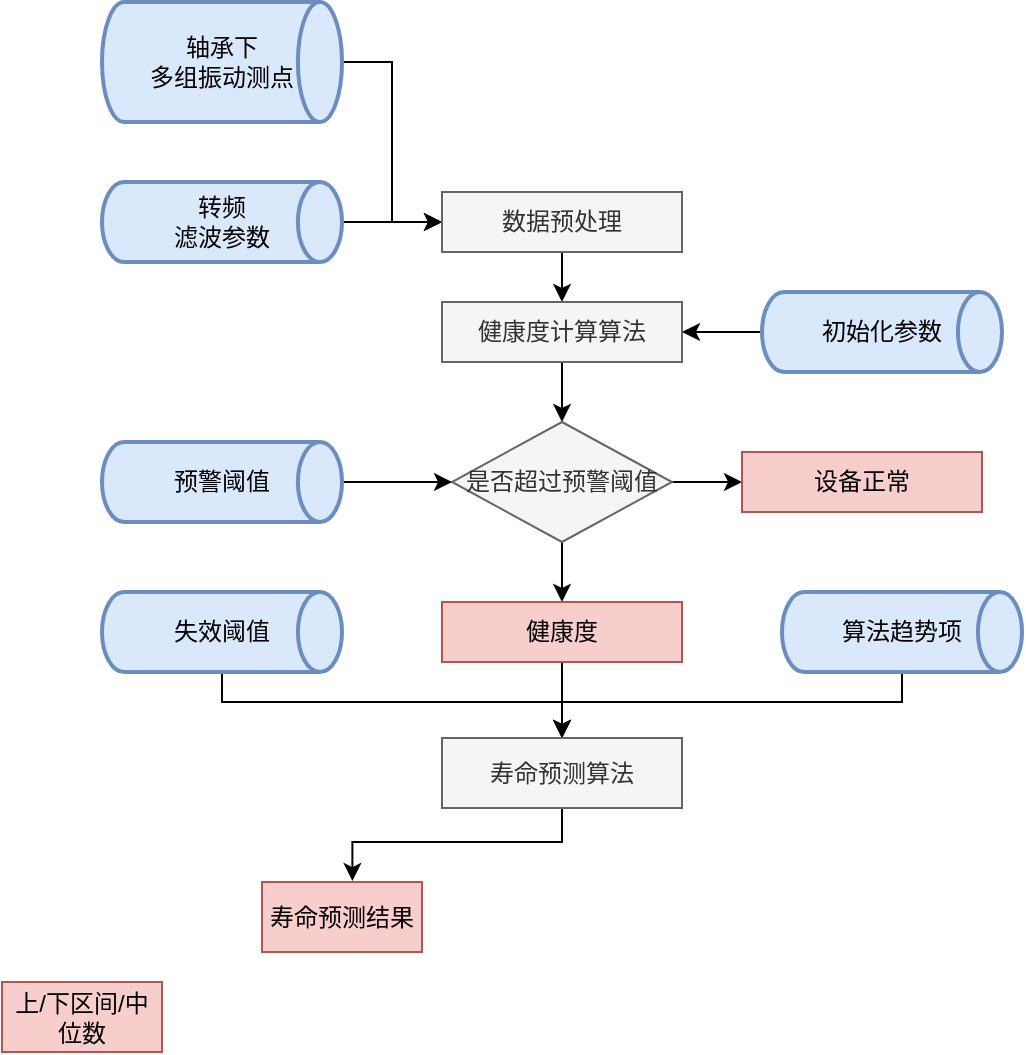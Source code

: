 <mxfile version="14.6.6" type="github">
  <diagram id="C5RBs43oDa-KdzZeNtuy" name="Page-1">
    <mxGraphModel dx="981" dy="527" grid="1" gridSize="10" guides="1" tooltips="1" connect="1" arrows="1" fold="1" page="1" pageScale="1" pageWidth="827" pageHeight="1169" math="0" shadow="0">
      <root>
        <mxCell id="WIyWlLk6GJQsqaUBKTNV-0" />
        <mxCell id="WIyWlLk6GJQsqaUBKTNV-1" parent="WIyWlLk6GJQsqaUBKTNV-0" />
        <mxCell id="xQYp_zpDM4I536Mhp9Ty-7" style="edgeStyle=orthogonalEdgeStyle;rounded=0;orthogonalLoop=1;jettySize=auto;html=1;entryX=0;entryY=0.5;entryDx=0;entryDy=0;" edge="1" parent="WIyWlLk6GJQsqaUBKTNV-1" source="xQYp_zpDM4I536Mhp9Ty-1" target="xQYp_zpDM4I536Mhp9Ty-6">
          <mxGeometry relative="1" as="geometry" />
        </mxCell>
        <mxCell id="xQYp_zpDM4I536Mhp9Ty-1" value="轴承下&lt;br&gt;多组振动测点" style="strokeWidth=2;html=1;shape=mxgraph.flowchart.direct_data;whiteSpace=wrap;fillColor=#dae8fc;strokeColor=#6c8ebf;" vertex="1" parent="WIyWlLk6GJQsqaUBKTNV-1">
          <mxGeometry x="220" y="190" width="120" height="60" as="geometry" />
        </mxCell>
        <mxCell id="xQYp_zpDM4I536Mhp9Ty-8" style="edgeStyle=orthogonalEdgeStyle;rounded=0;orthogonalLoop=1;jettySize=auto;html=1;entryX=0;entryY=0.5;entryDx=0;entryDy=0;" edge="1" parent="WIyWlLk6GJQsqaUBKTNV-1" source="xQYp_zpDM4I536Mhp9Ty-4" target="xQYp_zpDM4I536Mhp9Ty-6">
          <mxGeometry relative="1" as="geometry" />
        </mxCell>
        <mxCell id="xQYp_zpDM4I536Mhp9Ty-4" value="转频&lt;br&gt;滤波参数" style="strokeWidth=2;html=1;shape=mxgraph.flowchart.direct_data;whiteSpace=wrap;fillColor=#dae8fc;strokeColor=#6c8ebf;" vertex="1" parent="WIyWlLk6GJQsqaUBKTNV-1">
          <mxGeometry x="220" y="280" width="120" height="40" as="geometry" />
        </mxCell>
        <mxCell id="xQYp_zpDM4I536Mhp9Ty-15" style="edgeStyle=orthogonalEdgeStyle;rounded=0;orthogonalLoop=1;jettySize=auto;html=1;entryX=0.5;entryY=0;entryDx=0;entryDy=0;" edge="1" parent="WIyWlLk6GJQsqaUBKTNV-1" source="xQYp_zpDM4I536Mhp9Ty-6" target="xQYp_zpDM4I536Mhp9Ty-10">
          <mxGeometry relative="1" as="geometry" />
        </mxCell>
        <mxCell id="xQYp_zpDM4I536Mhp9Ty-6" value="数据预处理" style="rounded=0;whiteSpace=wrap;html=1;fillColor=#f5f5f5;strokeColor=#666666;fontColor=#333333;" vertex="1" parent="WIyWlLk6GJQsqaUBKTNV-1">
          <mxGeometry x="390" y="285" width="120" height="30" as="geometry" />
        </mxCell>
        <mxCell id="xQYp_zpDM4I536Mhp9Ty-16" style="edgeStyle=orthogonalEdgeStyle;rounded=0;orthogonalLoop=1;jettySize=auto;html=1;entryX=0.5;entryY=0;entryDx=0;entryDy=0;" edge="1" parent="WIyWlLk6GJQsqaUBKTNV-1" source="xQYp_zpDM4I536Mhp9Ty-10" target="xQYp_zpDM4I536Mhp9Ty-13">
          <mxGeometry relative="1" as="geometry" />
        </mxCell>
        <mxCell id="xQYp_zpDM4I536Mhp9Ty-10" value="健康度计算算法" style="rounded=0;whiteSpace=wrap;html=1;fillColor=#f5f5f5;strokeColor=#666666;fontColor=#333333;" vertex="1" parent="WIyWlLk6GJQsqaUBKTNV-1">
          <mxGeometry x="390" y="340" width="120" height="30" as="geometry" />
        </mxCell>
        <mxCell id="xQYp_zpDM4I536Mhp9Ty-17" style="edgeStyle=orthogonalEdgeStyle;rounded=0;orthogonalLoop=1;jettySize=auto;html=1;entryX=1;entryY=0.5;entryDx=0;entryDy=0;" edge="1" parent="WIyWlLk6GJQsqaUBKTNV-1" source="xQYp_zpDM4I536Mhp9Ty-11" target="xQYp_zpDM4I536Mhp9Ty-10">
          <mxGeometry relative="1" as="geometry" />
        </mxCell>
        <mxCell id="xQYp_zpDM4I536Mhp9Ty-11" value="初始化参数" style="strokeWidth=2;html=1;shape=mxgraph.flowchart.direct_data;whiteSpace=wrap;fillColor=#dae8fc;strokeColor=#6c8ebf;" vertex="1" parent="WIyWlLk6GJQsqaUBKTNV-1">
          <mxGeometry x="550" y="335" width="120" height="40" as="geometry" />
        </mxCell>
        <mxCell id="xQYp_zpDM4I536Mhp9Ty-23" style="edgeStyle=orthogonalEdgeStyle;rounded=0;orthogonalLoop=1;jettySize=auto;html=1;entryX=0.5;entryY=0;entryDx=0;entryDy=0;" edge="1" parent="WIyWlLk6GJQsqaUBKTNV-1" source="xQYp_zpDM4I536Mhp9Ty-13" target="xQYp_zpDM4I536Mhp9Ty-22">
          <mxGeometry relative="1" as="geometry" />
        </mxCell>
        <mxCell id="xQYp_zpDM4I536Mhp9Ty-26" style="edgeStyle=orthogonalEdgeStyle;rounded=0;orthogonalLoop=1;jettySize=auto;html=1;entryX=0;entryY=0.5;entryDx=0;entryDy=0;" edge="1" parent="WIyWlLk6GJQsqaUBKTNV-1" source="xQYp_zpDM4I536Mhp9Ty-13" target="xQYp_zpDM4I536Mhp9Ty-19">
          <mxGeometry relative="1" as="geometry" />
        </mxCell>
        <mxCell id="xQYp_zpDM4I536Mhp9Ty-13" value="是否超过预警阈值" style="rhombus;whiteSpace=wrap;html=1;fillColor=#f5f5f5;strokeColor=#666666;fontColor=#333333;" vertex="1" parent="WIyWlLk6GJQsqaUBKTNV-1">
          <mxGeometry x="395" y="400" width="110" height="60" as="geometry" />
        </mxCell>
        <mxCell id="xQYp_zpDM4I536Mhp9Ty-19" value="设备正常" style="rounded=0;whiteSpace=wrap;html=1;fillColor=#f8cecc;strokeColor=#b85450;" vertex="1" parent="WIyWlLk6GJQsqaUBKTNV-1">
          <mxGeometry x="540" y="415" width="120" height="30" as="geometry" />
        </mxCell>
        <mxCell id="xQYp_zpDM4I536Mhp9Ty-33" style="edgeStyle=orthogonalEdgeStyle;rounded=0;orthogonalLoop=1;jettySize=auto;html=1;entryX=0.5;entryY=0;entryDx=0;entryDy=0;" edge="1" parent="WIyWlLk6GJQsqaUBKTNV-1" source="xQYp_zpDM4I536Mhp9Ty-22" target="xQYp_zpDM4I536Mhp9Ty-30">
          <mxGeometry relative="1" as="geometry" />
        </mxCell>
        <mxCell id="xQYp_zpDM4I536Mhp9Ty-22" value="健康度" style="rounded=0;whiteSpace=wrap;html=1;fillColor=#f8cecc;strokeColor=#b85450;" vertex="1" parent="WIyWlLk6GJQsqaUBKTNV-1">
          <mxGeometry x="390" y="490" width="120" height="30" as="geometry" />
        </mxCell>
        <mxCell id="xQYp_zpDM4I536Mhp9Ty-25" style="edgeStyle=orthogonalEdgeStyle;rounded=0;orthogonalLoop=1;jettySize=auto;html=1;entryX=0;entryY=0.5;entryDx=0;entryDy=0;" edge="1" parent="WIyWlLk6GJQsqaUBKTNV-1" source="xQYp_zpDM4I536Mhp9Ty-24" target="xQYp_zpDM4I536Mhp9Ty-13">
          <mxGeometry relative="1" as="geometry" />
        </mxCell>
        <mxCell id="xQYp_zpDM4I536Mhp9Ty-24" value="预警阈值" style="strokeWidth=2;html=1;shape=mxgraph.flowchart.direct_data;whiteSpace=wrap;fillColor=#dae8fc;strokeColor=#6c8ebf;" vertex="1" parent="WIyWlLk6GJQsqaUBKTNV-1">
          <mxGeometry x="220" y="410" width="120" height="40" as="geometry" />
        </mxCell>
        <mxCell id="xQYp_zpDM4I536Mhp9Ty-31" value="" style="edgeStyle=orthogonalEdgeStyle;rounded=0;orthogonalLoop=1;jettySize=auto;html=1;entryX=0.5;entryY=0;entryDx=0;entryDy=0;" edge="1" parent="WIyWlLk6GJQsqaUBKTNV-1" source="xQYp_zpDM4I536Mhp9Ty-28" target="xQYp_zpDM4I536Mhp9Ty-30">
          <mxGeometry relative="1" as="geometry">
            <Array as="points">
              <mxPoint x="280" y="540" />
              <mxPoint x="450" y="540" />
            </Array>
          </mxGeometry>
        </mxCell>
        <mxCell id="xQYp_zpDM4I536Mhp9Ty-28" value="失效阈值" style="strokeWidth=2;html=1;shape=mxgraph.flowchart.direct_data;whiteSpace=wrap;fillColor=#dae8fc;strokeColor=#6c8ebf;" vertex="1" parent="WIyWlLk6GJQsqaUBKTNV-1">
          <mxGeometry x="220" y="485" width="120" height="40" as="geometry" />
        </mxCell>
        <mxCell id="xQYp_zpDM4I536Mhp9Ty-32" style="edgeStyle=orthogonalEdgeStyle;rounded=0;orthogonalLoop=1;jettySize=auto;html=1;entryX=0.5;entryY=0;entryDx=0;entryDy=0;" edge="1" parent="WIyWlLk6GJQsqaUBKTNV-1" source="xQYp_zpDM4I536Mhp9Ty-29" target="xQYp_zpDM4I536Mhp9Ty-30">
          <mxGeometry relative="1" as="geometry">
            <mxPoint x="450" y="550" as="targetPoint" />
            <Array as="points">
              <mxPoint x="620" y="540" />
              <mxPoint x="450" y="540" />
            </Array>
          </mxGeometry>
        </mxCell>
        <mxCell id="xQYp_zpDM4I536Mhp9Ty-29" value="算法趋势项" style="strokeWidth=2;html=1;shape=mxgraph.flowchart.direct_data;whiteSpace=wrap;fillColor=#dae8fc;strokeColor=#6c8ebf;" vertex="1" parent="WIyWlLk6GJQsqaUBKTNV-1">
          <mxGeometry x="560" y="485" width="120" height="40" as="geometry" />
        </mxCell>
        <mxCell id="xQYp_zpDM4I536Mhp9Ty-37" style="edgeStyle=orthogonalEdgeStyle;rounded=0;orthogonalLoop=1;jettySize=auto;html=1;entryX=0.565;entryY=-0.013;entryDx=0;entryDy=0;exitX=0.5;exitY=1;exitDx=0;exitDy=0;entryPerimeter=0;" edge="1" parent="WIyWlLk6GJQsqaUBKTNV-1" source="xQYp_zpDM4I536Mhp9Ty-30" target="xQYp_zpDM4I536Mhp9Ty-35">
          <mxGeometry relative="1" as="geometry">
            <Array as="points">
              <mxPoint x="450" y="610" />
              <mxPoint x="345" y="610" />
            </Array>
          </mxGeometry>
        </mxCell>
        <mxCell id="xQYp_zpDM4I536Mhp9Ty-30" value="寿命预测算法" style="rounded=0;whiteSpace=wrap;html=1;fillColor=#f5f5f5;strokeColor=#666666;fontColor=#333333;" vertex="1" parent="WIyWlLk6GJQsqaUBKTNV-1">
          <mxGeometry x="390" y="558" width="120" height="35" as="geometry" />
        </mxCell>
        <mxCell id="xQYp_zpDM4I536Mhp9Ty-35" value="寿命预测结果" style="rounded=0;whiteSpace=wrap;html=1;fillColor=#f8cecc;strokeColor=#b85450;" vertex="1" parent="WIyWlLk6GJQsqaUBKTNV-1">
          <mxGeometry x="300" y="630" width="80" height="35" as="geometry" />
        </mxCell>
        <mxCell id="xQYp_zpDM4I536Mhp9Ty-39" value="上/下区间/中位数" style="rounded=0;whiteSpace=wrap;html=1;fillColor=#f8cecc;strokeColor=#b85450;" vertex="1" parent="WIyWlLk6GJQsqaUBKTNV-1">
          <mxGeometry x="170" y="680" width="80" height="35" as="geometry" />
        </mxCell>
      </root>
    </mxGraphModel>
  </diagram>
</mxfile>
